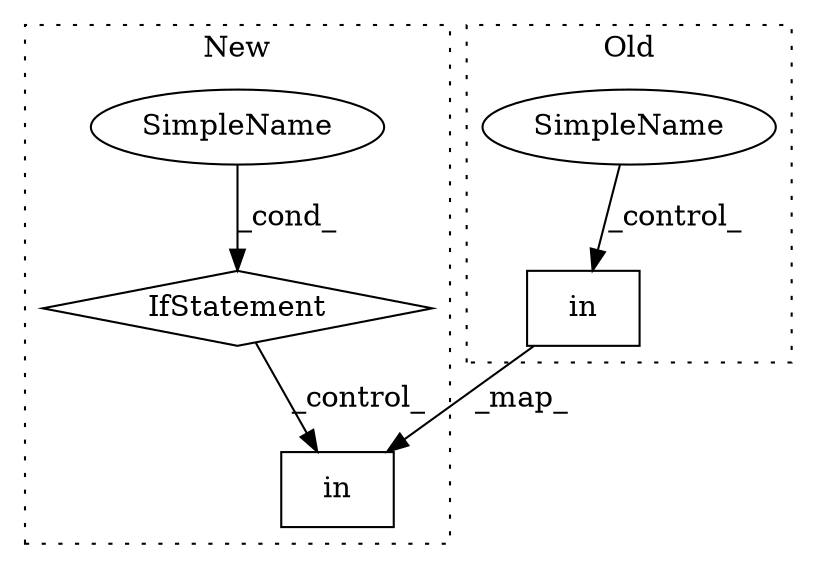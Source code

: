 digraph G {
subgraph cluster0 {
1 [label="in" a="105" s="15988" l="34" shape="box"];
5 [label="SimpleName" a="42" s="" l="" shape="ellipse"];
label = "Old";
style="dotted";
}
subgraph cluster1 {
2 [label="in" a="105" s="15937" l="34" shape="box"];
3 [label="SimpleName" a="42" s="" l="" shape="ellipse"];
4 [label="IfStatement" a="25" s="15724,15777" l="12,2" shape="diamond"];
label = "New";
style="dotted";
}
1 -> 2 [label="_map_"];
3 -> 4 [label="_cond_"];
4 -> 2 [label="_control_"];
5 -> 1 [label="_control_"];
}